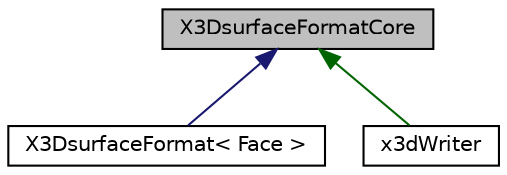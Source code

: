 digraph "X3DsurfaceFormatCore"
{
  bgcolor="transparent";
  edge [fontname="Helvetica",fontsize="10",labelfontname="Helvetica",labelfontsize="10"];
  node [fontname="Helvetica",fontsize="10",shape=record];
  Node1 [label="X3DsurfaceFormatCore",height=0.2,width=0.4,color="black", fillcolor="grey75", style="filled" fontcolor="black"];
  Node1 -> Node2 [dir="back",color="midnightblue",fontsize="10",style="solid",fontname="Helvetica"];
  Node2 [label="X3DsurfaceFormat\< Face \>",height=0.2,width=0.4,color="black",URL="$classFoam_1_1fileFormats_1_1X3DsurfaceFormat.html",tooltip="Provide a means of writing x3d format. "];
  Node1 -> Node3 [dir="back",color="darkgreen",fontsize="10",style="solid",fontname="Helvetica"];
  Node3 [label="x3dWriter",height=0.2,width=0.4,color="black",URL="$classFoam_1_1surfaceWriters_1_1x3dWriter.html",tooltip="A surfaceWriter for X3D files. "];
}
